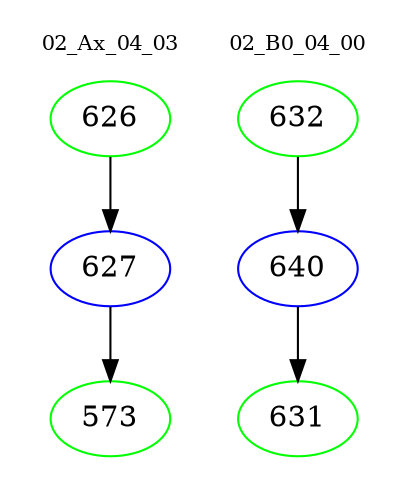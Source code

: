 digraph{
subgraph cluster_0 {
color = white
label = "02_Ax_04_03";
fontsize=10;
T0_626 [label="626", color="green"]
T0_626 -> T0_627 [color="black"]
T0_627 [label="627", color="blue"]
T0_627 -> T0_573 [color="black"]
T0_573 [label="573", color="green"]
}
subgraph cluster_1 {
color = white
label = "02_B0_04_00";
fontsize=10;
T1_632 [label="632", color="green"]
T1_632 -> T1_640 [color="black"]
T1_640 [label="640", color="blue"]
T1_640 -> T1_631 [color="black"]
T1_631 [label="631", color="green"]
}
}
